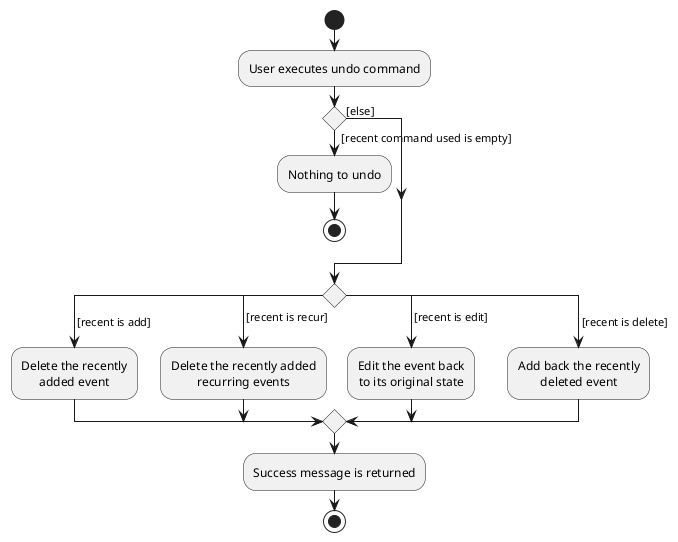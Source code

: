 @startuml
skinparam defaultTextAlignment center
start
:User executes undo command;

'Since the beta syntax does not support placing the condition outside the
'diamond we place it as the true branch instead.
if () then ( [recent command used is empty])
    :Nothing to undo;
    stop;
else ([else])
endif
switch ()
case ( [recent is add])
    :Delete the recently
    added event;
case ( [recent is recur])
    :Delete the recently added
    recurring events;
case ( [recent is edit])
    :Edit the event back
    to its original state;
case ( [recent is delete])
    :Add back the recently
    deleted event;
endswitch
:Success message is returned;
stop
@enduml
